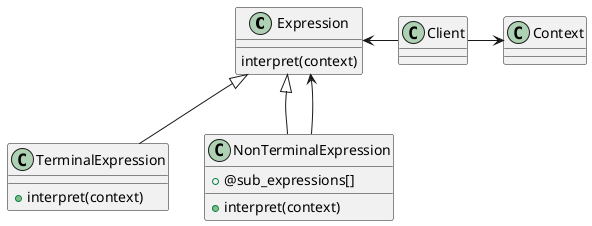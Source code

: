 @startuml

Expression <|-- TerminalExpression
Expression <|-- NonTerminalExpression
Expression <-- NonTerminalExpression
Expression <--R Client
Context <--L Client

class Expression {
interpret(context)
}
class TerminalExpression {
+interpret(context)
}
class NonTerminalExpression {
+@sub_expressions[]
+interpret(context)
}
@enduml